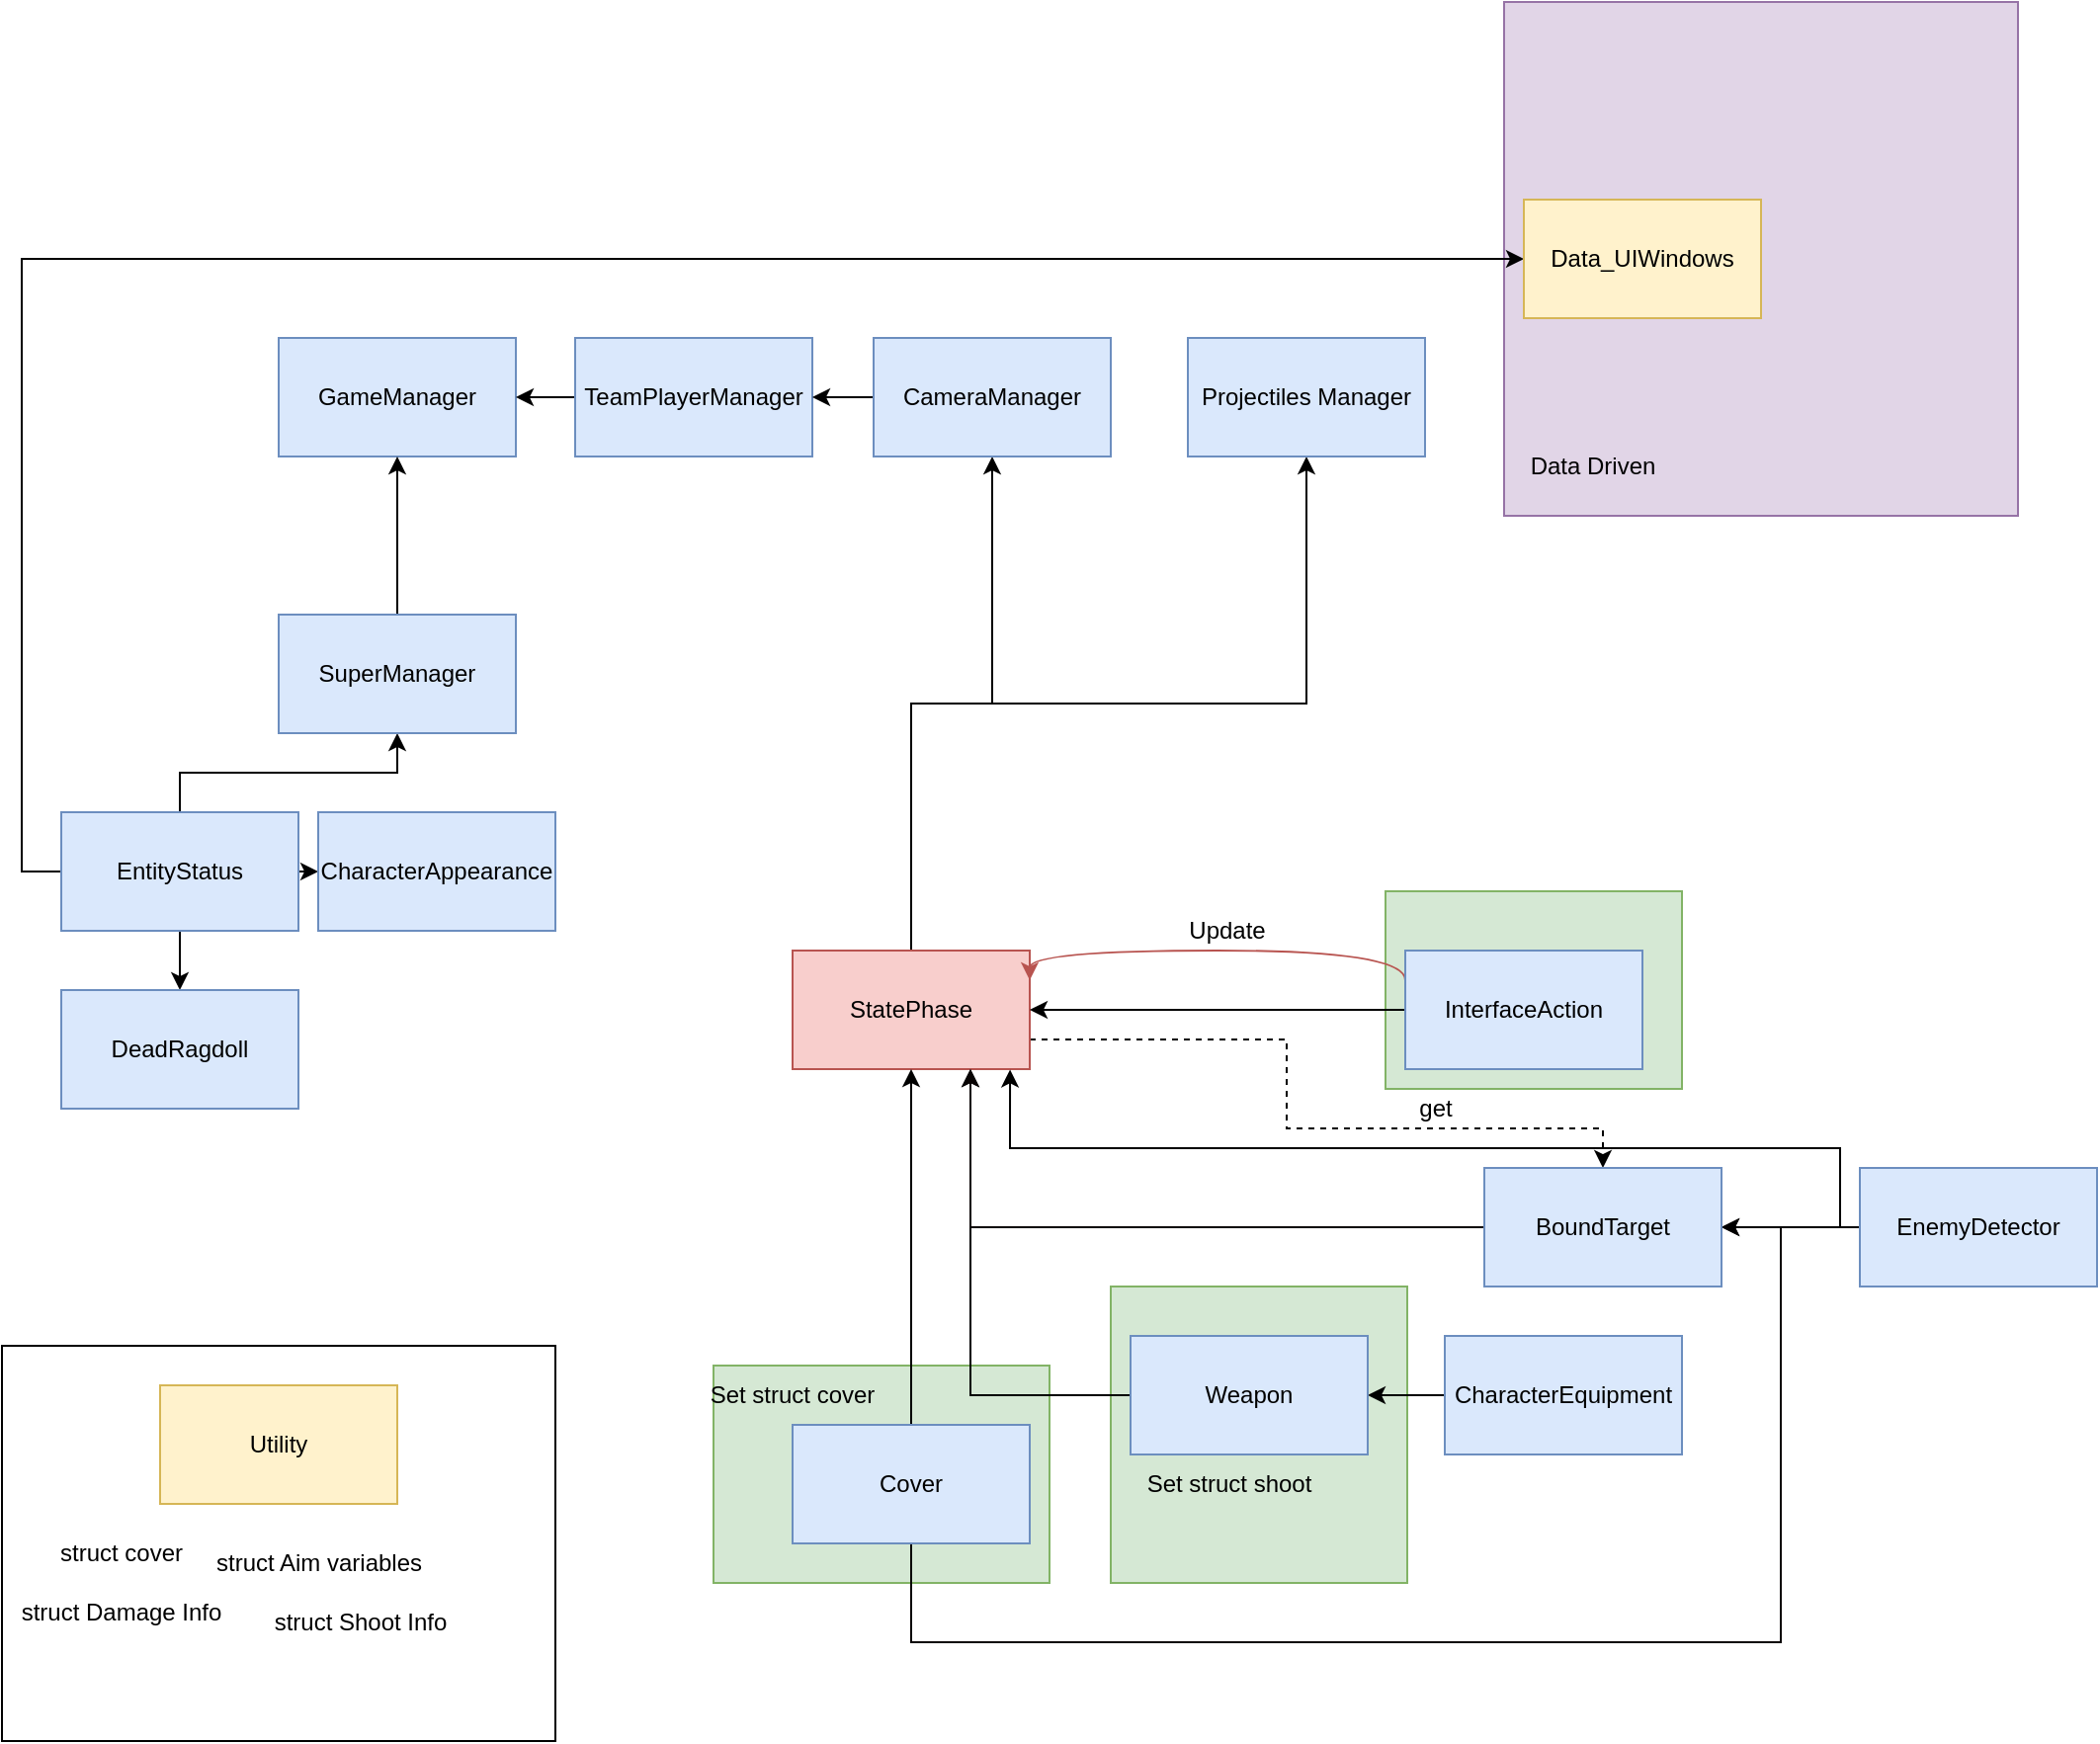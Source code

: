 <mxfile version="19.0.3" type="device"><diagram id="tCTEgO2qFkj5q9trx0ss" name="Page-1"><mxGraphModel dx="1816" dy="1779" grid="1" gridSize="10" guides="1" tooltips="1" connect="1" arrows="1" fold="1" page="1" pageScale="1" pageWidth="827" pageHeight="1169" math="0" shadow="0"><root><mxCell id="0"/><mxCell id="1" parent="0"/><mxCell id="VukHi4_PjChNisi4whg4-3" value="" style="whiteSpace=wrap;html=1;aspect=fixed;fillColor=#e1d5e7;strokeColor=#9673a6;" parent="1" vertex="1"><mxGeometry x="650" y="-130" width="260" height="260" as="geometry"/></mxCell><mxCell id="D6vYxCn1FDiSgEgdDN5m-7" value="" style="whiteSpace=wrap;html=1;aspect=fixed;fillColor=#d5e8d4;strokeColor=#82b366;" parent="1" vertex="1"><mxGeometry x="451" y="520" width="150" height="150" as="geometry"/></mxCell><mxCell id="ZZHIDNOu3zNdZaFpJTHV-19" value="" style="rounded=0;whiteSpace=wrap;html=1;fillColor=#d5e8d4;strokeColor=#82b366;" parent="1" vertex="1"><mxGeometry x="590" y="320" width="150" height="100" as="geometry"/></mxCell><mxCell id="ZZHIDNOu3zNdZaFpJTHV-18" value="" style="rounded=0;whiteSpace=wrap;html=1;fillColor=#d5e8d4;strokeColor=#82b366;" parent="1" vertex="1"><mxGeometry x="250" y="560" width="170" height="110" as="geometry"/></mxCell><mxCell id="6qIB1XPldjNz_aJLj8l7-2" style="edgeStyle=orthogonalEdgeStyle;rounded=0;orthogonalLoop=1;jettySize=auto;html=1;exitX=1;exitY=0.75;exitDx=0;exitDy=0;dashed=1;" parent="1" source="ZZHIDNOu3zNdZaFpJTHV-1" target="JljYocN0lzqDGtctoEf5-1" edge="1"><mxGeometry relative="1" as="geometry"><Array as="points"><mxPoint x="540" y="395"/><mxPoint x="540" y="440"/><mxPoint x="700" y="440"/></Array></mxGeometry></mxCell><mxCell id="LX9FoOZKNLVqJj4Y1FSg-2" style="edgeStyle=orthogonalEdgeStyle;rounded=0;orthogonalLoop=1;jettySize=auto;html=1;exitX=0.5;exitY=0;exitDx=0;exitDy=0;entryX=0.5;entryY=1;entryDx=0;entryDy=0;" parent="1" source="ZZHIDNOu3zNdZaFpJTHV-1" target="LX9FoOZKNLVqJj4Y1FSg-1" edge="1"><mxGeometry relative="1" as="geometry"/></mxCell><mxCell id="LX9FoOZKNLVqJj4Y1FSg-3" style="edgeStyle=orthogonalEdgeStyle;rounded=0;orthogonalLoop=1;jettySize=auto;html=1;exitX=0.5;exitY=0;exitDx=0;exitDy=0;" parent="1" source="ZZHIDNOu3zNdZaFpJTHV-1" target="UtRm3pZluISCBIhrPUxs-17" edge="1"><mxGeometry relative="1" as="geometry"/></mxCell><mxCell id="ZZHIDNOu3zNdZaFpJTHV-1" value="StatePhase" style="rounded=0;whiteSpace=wrap;html=1;fillColor=#f8cecc;strokeColor=#b85450;" parent="1" vertex="1"><mxGeometry x="290" y="350" width="120" height="60" as="geometry"/></mxCell><mxCell id="ZZHIDNOu3zNdZaFpJTHV-12" style="edgeStyle=orthogonalEdgeStyle;rounded=0;orthogonalLoop=1;jettySize=auto;html=1;exitX=0.5;exitY=0;exitDx=0;exitDy=0;entryX=0.5;entryY=1;entryDx=0;entryDy=0;" parent="1" source="ZZHIDNOu3zNdZaFpJTHV-2" target="ZZHIDNOu3zNdZaFpJTHV-1" edge="1"><mxGeometry relative="1" as="geometry"/></mxCell><mxCell id="mobiMwoLKj5RvGygPsU2-4" style="edgeStyle=orthogonalEdgeStyle;rounded=0;orthogonalLoop=1;jettySize=auto;html=1;exitX=0.5;exitY=1;exitDx=0;exitDy=0;entryX=1;entryY=0.5;entryDx=0;entryDy=0;strokeColor=#080303;" parent="1" source="ZZHIDNOu3zNdZaFpJTHV-2" target="JljYocN0lzqDGtctoEf5-1" edge="1"><mxGeometry relative="1" as="geometry"><Array as="points"><mxPoint x="350" y="700"/><mxPoint x="790" y="700"/><mxPoint x="790" y="490"/></Array></mxGeometry></mxCell><mxCell id="ZZHIDNOu3zNdZaFpJTHV-2" value="Cover" style="rounded=0;whiteSpace=wrap;html=1;fillColor=#dae8fc;strokeColor=#6c8ebf;" parent="1" vertex="1"><mxGeometry x="290" y="590" width="120" height="60" as="geometry"/></mxCell><mxCell id="ZZHIDNOu3zNdZaFpJTHV-9" style="edgeStyle=orthogonalEdgeStyle;rounded=0;orthogonalLoop=1;jettySize=auto;html=1;entryX=1;entryY=0.5;entryDx=0;entryDy=0;" parent="1" source="ZZHIDNOu3zNdZaFpJTHV-3" target="ZZHIDNOu3zNdZaFpJTHV-1" edge="1"><mxGeometry relative="1" as="geometry"/></mxCell><mxCell id="m983F00iGrGn_5yZQ7bF-1" style="edgeStyle=orthogonalEdgeStyle;orthogonalLoop=1;jettySize=auto;html=1;exitX=0;exitY=0.25;exitDx=0;exitDy=0;entryX=1;entryY=0.25;entryDx=0;entryDy=0;strokeColor=#b85450;curved=1;fillColor=#f8cecc;" parent="1" source="ZZHIDNOu3zNdZaFpJTHV-3" target="ZZHIDNOu3zNdZaFpJTHV-1" edge="1"><mxGeometry relative="1" as="geometry"><Array as="points"><mxPoint x="600" y="350"/><mxPoint x="410" y="350"/></Array></mxGeometry></mxCell><mxCell id="ZZHIDNOu3zNdZaFpJTHV-3" value="InterfaceAction" style="rounded=0;whiteSpace=wrap;html=1;fillColor=#dae8fc;strokeColor=#6c8ebf;" parent="1" vertex="1"><mxGeometry x="600" y="350" width="120" height="60" as="geometry"/></mxCell><mxCell id="ZZHIDNOu3zNdZaFpJTHV-20" value="Update" style="text;html=1;strokeColor=none;fillColor=none;align=center;verticalAlign=middle;whiteSpace=wrap;rounded=0;" parent="1" vertex="1"><mxGeometry x="490" y="330" width="40" height="20" as="geometry"/></mxCell><mxCell id="ZZHIDNOu3zNdZaFpJTHV-22" value="Set struct cover" style="text;html=1;strokeColor=none;fillColor=none;align=center;verticalAlign=middle;whiteSpace=wrap;rounded=0;" parent="1" vertex="1"><mxGeometry x="240" y="565" width="100" height="20" as="geometry"/></mxCell><mxCell id="ZZHIDNOu3zNdZaFpJTHV-35" style="edgeStyle=orthogonalEdgeStyle;rounded=0;orthogonalLoop=1;jettySize=auto;html=1;entryX=0.75;entryY=1;entryDx=0;entryDy=0;exitX=0;exitY=0.5;exitDx=0;exitDy=0;" parent="1" source="D6vYxCn1FDiSgEgdDN5m-5" target="ZZHIDNOu3zNdZaFpJTHV-1" edge="1"><mxGeometry relative="1" as="geometry"><mxPoint x="590" y="550" as="sourcePoint"/></mxGeometry></mxCell><mxCell id="D6vYxCn1FDiSgEgdDN5m-3" style="edgeStyle=orthogonalEdgeStyle;rounded=0;orthogonalLoop=1;jettySize=auto;html=1;exitX=0;exitY=0.5;exitDx=0;exitDy=0;entryX=1;entryY=0.5;entryDx=0;entryDy=0;" parent="1" source="D6vYxCn1FDiSgEgdDN5m-2" target="D6vYxCn1FDiSgEgdDN5m-5" edge="1"><mxGeometry relative="1" as="geometry"><mxPoint x="590" y="540" as="targetPoint"/><mxPoint x="637" y="560" as="sourcePoint"/></mxGeometry></mxCell><mxCell id="D6vYxCn1FDiSgEgdDN5m-2" value="CharacterEquipment" style="whiteSpace=wrap;html=1;fillColor=#dae8fc;strokeColor=#6c8ebf;" parent="1" vertex="1"><mxGeometry x="620" y="545" width="120" height="60" as="geometry"/></mxCell><mxCell id="D6vYxCn1FDiSgEgdDN5m-5" value="Weapon" style="rounded=0;whiteSpace=wrap;html=1;fillColor=#dae8fc;strokeColor=#6c8ebf;" parent="1" vertex="1"><mxGeometry x="461" y="545" width="120" height="60" as="geometry"/></mxCell><mxCell id="D6vYxCn1FDiSgEgdDN5m-9" value="Set struct shoot" style="text;html=1;strokeColor=none;fillColor=none;align=center;verticalAlign=middle;whiteSpace=wrap;rounded=0;" parent="1" vertex="1"><mxGeometry x="461" y="610" width="100" height="20" as="geometry"/></mxCell><mxCell id="wYQcqv7IBXYtwom-9PbW-1" style="edgeStyle=orthogonalEdgeStyle;rounded=0;orthogonalLoop=1;jettySize=auto;html=1;entryX=1;entryY=0.5;entryDx=0;entryDy=0;" parent="1" source="D6vYxCn1FDiSgEgdDN5m-11" target="JljYocN0lzqDGtctoEf5-1" edge="1"><mxGeometry relative="1" as="geometry"/></mxCell><mxCell id="UtRm3pZluISCBIhrPUxs-15" style="edgeStyle=orthogonalEdgeStyle;rounded=0;orthogonalLoop=1;jettySize=auto;html=1;exitX=0;exitY=0.5;exitDx=0;exitDy=0;entryX=0.917;entryY=1.004;entryDx=0;entryDy=0;entryPerimeter=0;" parent="1" source="D6vYxCn1FDiSgEgdDN5m-11" target="ZZHIDNOu3zNdZaFpJTHV-1" edge="1"><mxGeometry relative="1" as="geometry"><Array as="points"><mxPoint x="820" y="490"/><mxPoint x="820" y="450"/><mxPoint x="400" y="450"/></Array></mxGeometry></mxCell><mxCell id="D6vYxCn1FDiSgEgdDN5m-11" value="EnemyDetector" style="whiteSpace=wrap;html=1;fillColor=#dae8fc;strokeColor=#6c8ebf;" parent="1" vertex="1"><mxGeometry x="830" y="460" width="120" height="60" as="geometry"/></mxCell><mxCell id="D6vYxCn1FDiSgEgdDN5m-12" style="edgeStyle=orthogonalEdgeStyle;rounded=0;orthogonalLoop=1;jettySize=auto;html=1;exitX=0.5;exitY=1;exitDx=0;exitDy=0;dashed=1;" parent="1" source="ZZHIDNOu3zNdZaFpJTHV-19" target="ZZHIDNOu3zNdZaFpJTHV-19" edge="1"><mxGeometry relative="1" as="geometry"/></mxCell><mxCell id="JljYocN0lzqDGtctoEf5-4" style="edgeStyle=orthogonalEdgeStyle;rounded=0;orthogonalLoop=1;jettySize=auto;html=1;exitX=0;exitY=0.5;exitDx=0;exitDy=0;fillColor=#f8cecc;entryX=0.75;entryY=1;entryDx=0;entryDy=0;strokeColor=#080303;" parent="1" source="JljYocN0lzqDGtctoEf5-1" target="ZZHIDNOu3zNdZaFpJTHV-1" edge="1"><mxGeometry relative="1" as="geometry"><mxPoint x="380" y="410" as="targetPoint"/><Array as="points"><mxPoint x="380" y="490"/></Array></mxGeometry></mxCell><mxCell id="JljYocN0lzqDGtctoEf5-1" value="BoundTarget" style="whiteSpace=wrap;html=1;fillColor=#dae8fc;strokeColor=#6c8ebf;" parent="1" vertex="1"><mxGeometry x="640" y="460" width="120" height="60" as="geometry"/></mxCell><mxCell id="6qIB1XPldjNz_aJLj8l7-3" value="get" style="text;html=1;align=center;verticalAlign=middle;resizable=0;points=[];autosize=1;" parent="1" vertex="1"><mxGeometry x="600" y="420" width="30" height="20" as="geometry"/></mxCell><mxCell id="UtRm3pZluISCBIhrPUxs-10" style="edgeStyle=orthogonalEdgeStyle;rounded=0;orthogonalLoop=1;jettySize=auto;html=1;exitX=1;exitY=0.5;exitDx=0;exitDy=0;entryX=0;entryY=0.5;entryDx=0;entryDy=0;" parent="1" source="00pvtndDqEn2ZNiPaYXM-3" target="UtRm3pZluISCBIhrPUxs-9" edge="1"><mxGeometry relative="1" as="geometry"/></mxCell><mxCell id="g_S3MTdDZp7tTZHvWOXx-3" style="edgeStyle=orthogonalEdgeStyle;rounded=0;orthogonalLoop=1;jettySize=auto;html=1;exitX=0;exitY=0.5;exitDx=0;exitDy=0;entryX=0;entryY=0.5;entryDx=0;entryDy=0;" parent="1" source="00pvtndDqEn2ZNiPaYXM-3" target="OVmwTzO0f9cdbgpjXBfZ-3" edge="1"><mxGeometry relative="1" as="geometry"/></mxCell><mxCell id="3fgr-IwSfCKniNWItDQw-4" style="edgeStyle=orthogonalEdgeStyle;rounded=0;orthogonalLoop=1;jettySize=auto;html=1;exitX=0.5;exitY=1;exitDx=0;exitDy=0;entryX=0.5;entryY=0;entryDx=0;entryDy=0;" parent="1" source="00pvtndDqEn2ZNiPaYXM-3" target="3fgr-IwSfCKniNWItDQw-1" edge="1"><mxGeometry relative="1" as="geometry"/></mxCell><mxCell id="SU3PJtS9hMeTkFSBzodH-2" style="edgeStyle=orthogonalEdgeStyle;rounded=0;orthogonalLoop=1;jettySize=auto;html=1;exitX=0.5;exitY=0;exitDx=0;exitDy=0;entryX=0.5;entryY=1;entryDx=0;entryDy=0;" parent="1" source="00pvtndDqEn2ZNiPaYXM-3" target="SU3PJtS9hMeTkFSBzodH-1" edge="1"><mxGeometry relative="1" as="geometry"/></mxCell><mxCell id="00pvtndDqEn2ZNiPaYXM-3" value="EntityStatus" style="rounded=0;whiteSpace=wrap;html=1;fillColor=#dae8fc;strokeColor=#6c8ebf;" parent="1" vertex="1"><mxGeometry x="-80" y="280" width="120" height="60" as="geometry"/></mxCell><mxCell id="UtRm3pZluISCBIhrPUxs-1" value="" style="rounded=0;whiteSpace=wrap;html=1;" parent="1" vertex="1"><mxGeometry x="-110" y="550" width="280" height="200" as="geometry"/></mxCell><mxCell id="UtRm3pZluISCBIhrPUxs-2" value="Utility" style="whiteSpace=wrap;html=1;fillColor=#fff2cc;strokeColor=#d6b656;" parent="1" vertex="1"><mxGeometry x="-30" y="570" width="120" height="60" as="geometry"/></mxCell><mxCell id="UtRm3pZluISCBIhrPUxs-3" value="struct cover" style="text;html=1;align=center;verticalAlign=middle;resizable=0;points=[];autosize=1;strokeColor=none;fillColor=none;" parent="1" vertex="1"><mxGeometry x="-90" y="645" width="80" height="20" as="geometry"/></mxCell><mxCell id="UtRm3pZluISCBIhrPUxs-4" value="struct Aim variables" style="text;html=1;align=center;verticalAlign=middle;resizable=0;points=[];autosize=1;strokeColor=none;fillColor=none;" parent="1" vertex="1"><mxGeometry x="-10" y="650" width="120" height="20" as="geometry"/></mxCell><mxCell id="UtRm3pZluISCBIhrPUxs-6" value="struct Damage Info" style="text;html=1;align=center;verticalAlign=middle;resizable=0;points=[];autosize=1;strokeColor=none;fillColor=none;" parent="1" vertex="1"><mxGeometry x="-110" y="675" width="120" height="20" as="geometry"/></mxCell><mxCell id="UtRm3pZluISCBIhrPUxs-7" value="struct Shoot Info" style="text;html=1;align=center;verticalAlign=middle;resizable=0;points=[];autosize=1;strokeColor=none;fillColor=none;" parent="1" vertex="1"><mxGeometry x="21" y="680" width="100" height="20" as="geometry"/></mxCell><mxCell id="UtRm3pZluISCBIhrPUxs-8" value="GameManager" style="whiteSpace=wrap;html=1;fillColor=#dae8fc;strokeColor=#6c8ebf;" parent="1" vertex="1"><mxGeometry x="30" y="40" width="120" height="60" as="geometry"/></mxCell><mxCell id="UtRm3pZluISCBIhrPUxs-9" value="CharacterAppearance" style="whiteSpace=wrap;html=1;fillColor=#dae8fc;strokeColor=#6c8ebf;" parent="1" vertex="1"><mxGeometry x="50" y="280" width="120" height="60" as="geometry"/></mxCell><mxCell id="g_S3MTdDZp7tTZHvWOXx-2" style="edgeStyle=orthogonalEdgeStyle;rounded=0;orthogonalLoop=1;jettySize=auto;html=1;exitX=0;exitY=0.5;exitDx=0;exitDy=0;entryX=1;entryY=0.5;entryDx=0;entryDy=0;" parent="1" source="UtRm3pZluISCBIhrPUxs-16" target="UtRm3pZluISCBIhrPUxs-8" edge="1"><mxGeometry relative="1" as="geometry"/></mxCell><mxCell id="UtRm3pZluISCBIhrPUxs-16" value="TeamPlayerManager" style="whiteSpace=wrap;html=1;fillColor=#dae8fc;strokeColor=#6c8ebf;" parent="1" vertex="1"><mxGeometry x="180" y="40" width="120" height="60" as="geometry"/></mxCell><mxCell id="g_S3MTdDZp7tTZHvWOXx-1" style="edgeStyle=orthogonalEdgeStyle;rounded=0;orthogonalLoop=1;jettySize=auto;html=1;exitX=0;exitY=0.5;exitDx=0;exitDy=0;entryX=1;entryY=0.5;entryDx=0;entryDy=0;" parent="1" source="UtRm3pZluISCBIhrPUxs-17" target="UtRm3pZluISCBIhrPUxs-16" edge="1"><mxGeometry relative="1" as="geometry"/></mxCell><mxCell id="UtRm3pZluISCBIhrPUxs-17" value="CameraManager" style="whiteSpace=wrap;html=1;fillColor=#dae8fc;strokeColor=#6c8ebf;" parent="1" vertex="1"><mxGeometry x="331" y="40" width="120" height="60" as="geometry"/></mxCell><mxCell id="LX9FoOZKNLVqJj4Y1FSg-1" value="Projectiles Manager" style="whiteSpace=wrap;html=1;fillColor=#dae8fc;strokeColor=#6c8ebf;" parent="1" vertex="1"><mxGeometry x="490" y="40" width="120" height="60" as="geometry"/></mxCell><mxCell id="VukHi4_PjChNisi4whg4-4" value="Data Driven" style="text;html=1;strokeColor=none;fillColor=none;align=center;verticalAlign=middle;whiteSpace=wrap;rounded=0;" parent="1" vertex="1"><mxGeometry x="660" y="90" width="70" height="30" as="geometry"/></mxCell><mxCell id="OVmwTzO0f9cdbgpjXBfZ-3" value="Data_UIWindows" style="rounded=0;whiteSpace=wrap;html=1;fillColor=#fff2cc;strokeColor=#d6b656;" parent="1" vertex="1"><mxGeometry x="660" y="-30" width="120" height="60" as="geometry"/></mxCell><mxCell id="3fgr-IwSfCKniNWItDQw-1" value="DeadRagdoll" style="whiteSpace=wrap;html=1;fillColor=#dae8fc;strokeColor=#6c8ebf;" parent="1" vertex="1"><mxGeometry x="-80" y="370" width="120" height="60" as="geometry"/></mxCell><mxCell id="SU3PJtS9hMeTkFSBzodH-3" style="edgeStyle=orthogonalEdgeStyle;rounded=0;orthogonalLoop=1;jettySize=auto;html=1;exitX=0.5;exitY=0;exitDx=0;exitDy=0;entryX=0.5;entryY=1;entryDx=0;entryDy=0;" parent="1" source="SU3PJtS9hMeTkFSBzodH-1" target="UtRm3pZluISCBIhrPUxs-8" edge="1"><mxGeometry relative="1" as="geometry"/></mxCell><mxCell id="SU3PJtS9hMeTkFSBzodH-1" value="SuperManager" style="rounded=0;whiteSpace=wrap;html=1;fillColor=#dae8fc;strokeColor=#6c8ebf;" parent="1" vertex="1"><mxGeometry x="30" y="180" width="120" height="60" as="geometry"/></mxCell></root></mxGraphModel></diagram></mxfile>